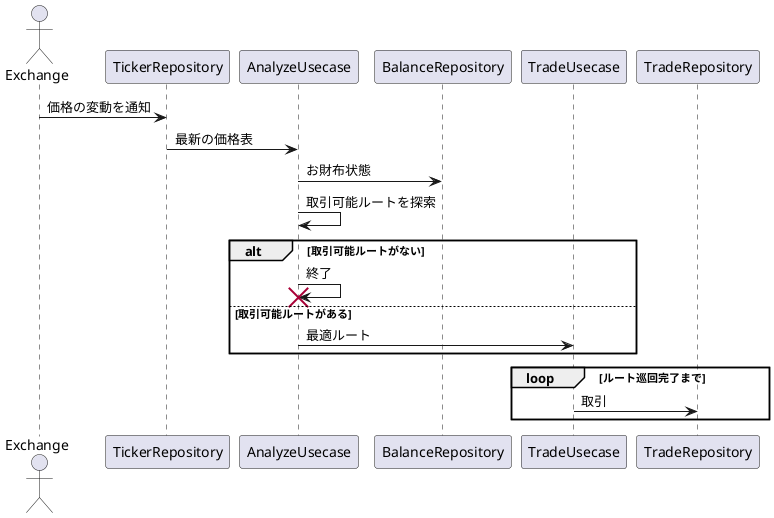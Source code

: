 @startuml
actor Exchange
Exchange -> TickerRepository : 価格の変動を通知
TickerRepository -> AnalyzeUsecase : 最新の価格表
AnalyzeUsecase -> BalanceRepository : お財布状態
AnalyzeUsecase -> AnalyzeUsecase : 取引可能ルートを探索
alt 取引可能ルートがない
    AnalyzeUsecase -> AnalyzeUsecase : 終了
    destroy AnalyzeUsecase
else 取引可能ルートがある
    AnalyzeUsecase -> TradeUsecase : 最適ルート
end
loop ルート巡回完了まで
    TradeUsecase -> TradeRepository : 取引
end
@enduml